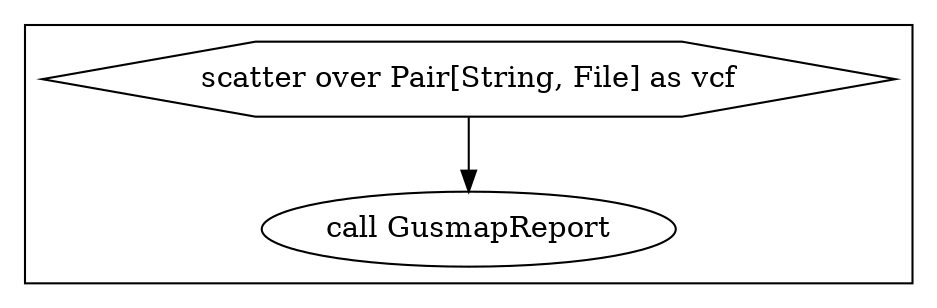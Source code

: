 digraph GusmapMaps {
  #rankdir=LR;
  compound=true;

  # Links
  SCATTER_0_VARIABLE_vcf -> CALL_GusmapReport

  # Nodes
  subgraph cluster_0 {
    style="filled,solid";
    fillcolor=white;
    CALL_GusmapReport [label="call GusmapReport"]
    SCATTER_0_VARIABLE_vcf [shape="hexagon" label="scatter over Pair[String, File] as vcf"]
  }
}
